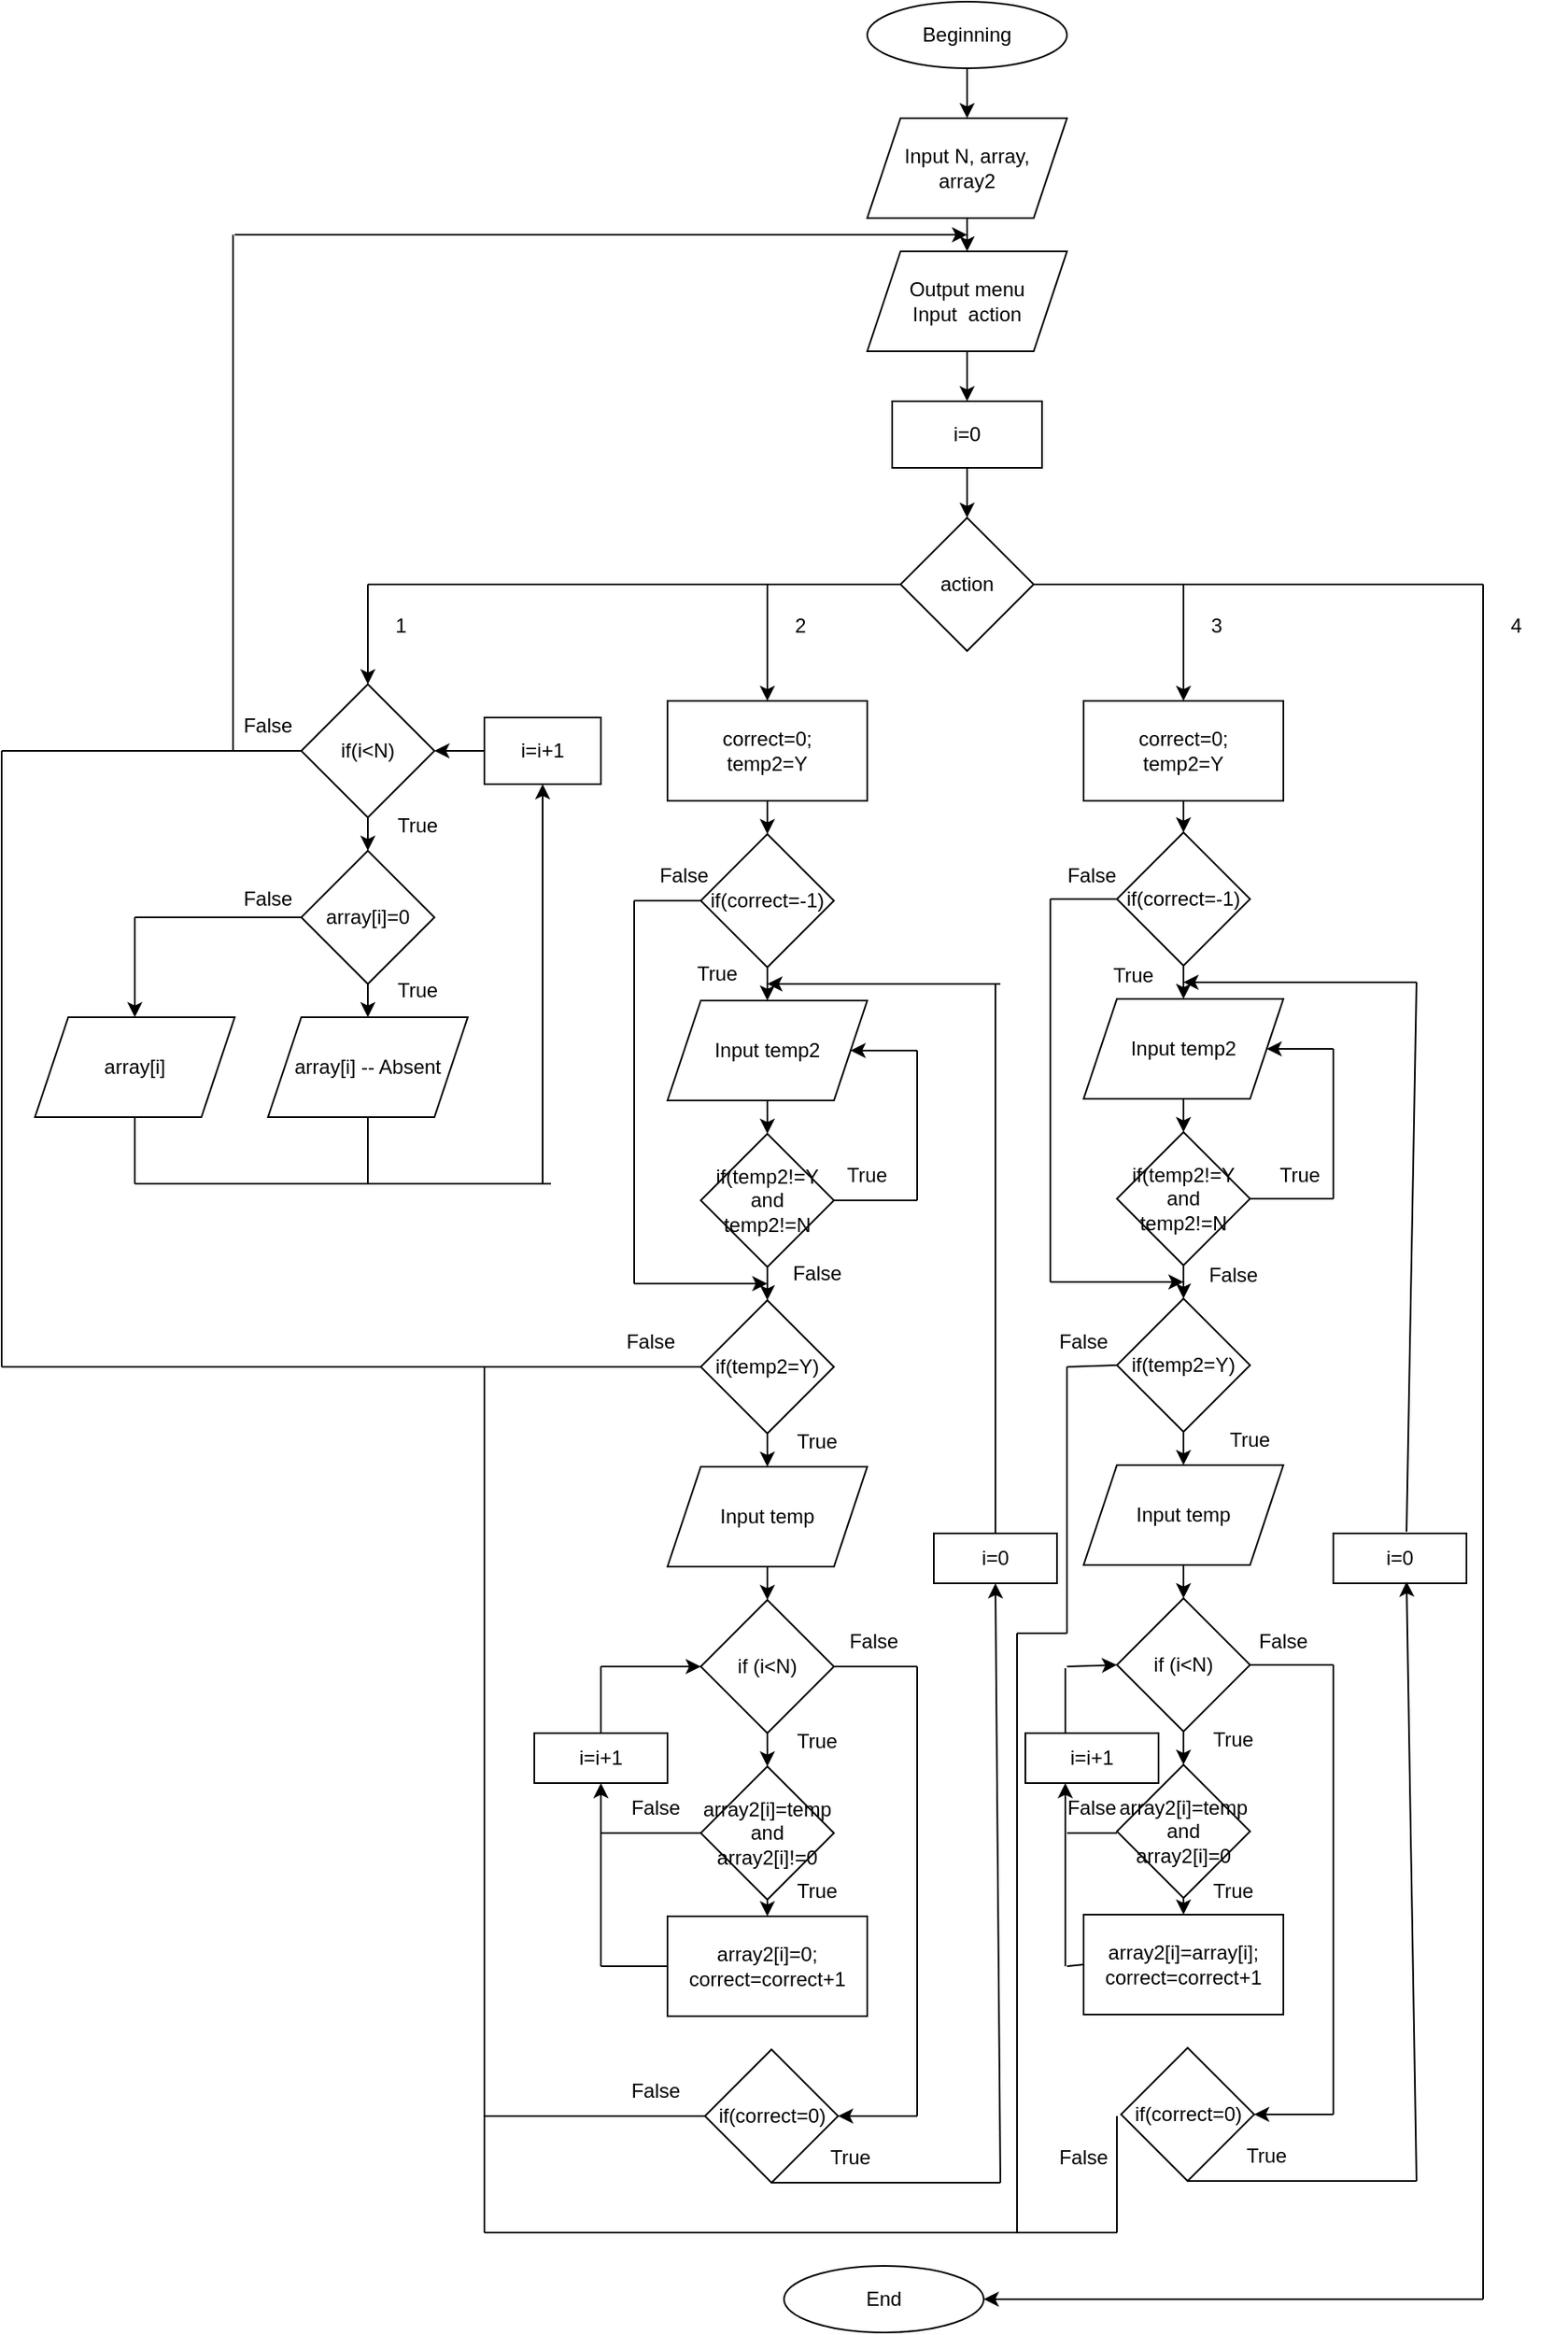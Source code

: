 <mxfile version="22.0.8" type="github">
  <diagram name="Страница — 1" id="kiXj_0kn8AXtnFG-AZik">
    <mxGraphModel dx="2327" dy="820" grid="1" gridSize="10" guides="1" tooltips="1" connect="1" arrows="1" fold="1" page="1" pageScale="1" pageWidth="827" pageHeight="1169" math="0" shadow="0">
      <root>
        <mxCell id="0" />
        <mxCell id="1" parent="0" />
        <mxCell id="k3_MyYJEErI_Utt_14Fe-1" value="Beginning" style="ellipse;whiteSpace=wrap;html=1;" vertex="1" parent="1">
          <mxGeometry x="380" y="40" width="120" height="40" as="geometry" />
        </mxCell>
        <mxCell id="k3_MyYJEErI_Utt_14Fe-2" value="Input N, array, &lt;br&gt;array2" style="shape=parallelogram;perimeter=parallelogramPerimeter;whiteSpace=wrap;html=1;fixedSize=1;" vertex="1" parent="1">
          <mxGeometry x="380" y="110" width="120" height="60" as="geometry" />
        </mxCell>
        <mxCell id="k3_MyYJEErI_Utt_14Fe-3" value="i=0" style="rounded=0;whiteSpace=wrap;html=1;" vertex="1" parent="1">
          <mxGeometry x="395" y="280" width="90" height="40" as="geometry" />
        </mxCell>
        <mxCell id="k3_MyYJEErI_Utt_14Fe-4" value="Output menu&lt;br&gt;Input&amp;nbsp; action" style="shape=parallelogram;perimeter=parallelogramPerimeter;whiteSpace=wrap;html=1;fixedSize=1;" vertex="1" parent="1">
          <mxGeometry x="380" y="190" width="120" height="60" as="geometry" />
        </mxCell>
        <mxCell id="k3_MyYJEErI_Utt_14Fe-5" value="action" style="rhombus;whiteSpace=wrap;html=1;" vertex="1" parent="1">
          <mxGeometry x="400" y="350" width="80" height="80" as="geometry" />
        </mxCell>
        <mxCell id="k3_MyYJEErI_Utt_14Fe-7" value="if(i&amp;lt;N)" style="rhombus;whiteSpace=wrap;html=1;" vertex="1" parent="1">
          <mxGeometry x="40" y="450" width="80" height="80" as="geometry" />
        </mxCell>
        <mxCell id="k3_MyYJEErI_Utt_14Fe-8" value="array[i]=0" style="rhombus;whiteSpace=wrap;html=1;" vertex="1" parent="1">
          <mxGeometry x="40" y="550" width="80" height="80" as="geometry" />
        </mxCell>
        <mxCell id="k3_MyYJEErI_Utt_14Fe-11" value="array[i] -- Absent" style="shape=parallelogram;perimeter=parallelogramPerimeter;whiteSpace=wrap;html=1;fixedSize=1;" vertex="1" parent="1">
          <mxGeometry x="20" y="650" width="120" height="60" as="geometry" />
        </mxCell>
        <mxCell id="k3_MyYJEErI_Utt_14Fe-12" value="array[i]" style="shape=parallelogram;perimeter=parallelogramPerimeter;whiteSpace=wrap;html=1;fixedSize=1;" vertex="1" parent="1">
          <mxGeometry x="-120" y="650" width="120" height="60" as="geometry" />
        </mxCell>
        <mxCell id="k3_MyYJEErI_Utt_14Fe-13" value="" style="endArrow=classic;html=1;rounded=0;exitX=0.5;exitY=1;exitDx=0;exitDy=0;entryX=0.5;entryY=0;entryDx=0;entryDy=0;" edge="1" parent="1" source="k3_MyYJEErI_Utt_14Fe-1" target="k3_MyYJEErI_Utt_14Fe-2">
          <mxGeometry width="50" height="50" relative="1" as="geometry">
            <mxPoint x="250" y="320" as="sourcePoint" />
            <mxPoint x="300" y="270" as="targetPoint" />
          </mxGeometry>
        </mxCell>
        <mxCell id="k3_MyYJEErI_Utt_14Fe-14" value="" style="endArrow=classic;html=1;rounded=0;exitX=0.5;exitY=1;exitDx=0;exitDy=0;entryX=0.5;entryY=0;entryDx=0;entryDy=0;" edge="1" parent="1" source="k3_MyYJEErI_Utt_14Fe-2" target="k3_MyYJEErI_Utt_14Fe-4">
          <mxGeometry width="50" height="50" relative="1" as="geometry">
            <mxPoint x="250" y="320" as="sourcePoint" />
            <mxPoint x="300" y="270" as="targetPoint" />
          </mxGeometry>
        </mxCell>
        <mxCell id="k3_MyYJEErI_Utt_14Fe-15" value="" style="endArrow=classic;html=1;rounded=0;exitX=0.5;exitY=1;exitDx=0;exitDy=0;entryX=0.5;entryY=0;entryDx=0;entryDy=0;" edge="1" parent="1" source="k3_MyYJEErI_Utt_14Fe-4" target="k3_MyYJEErI_Utt_14Fe-3">
          <mxGeometry width="50" height="50" relative="1" as="geometry">
            <mxPoint x="250" y="320" as="sourcePoint" />
            <mxPoint x="300" y="270" as="targetPoint" />
          </mxGeometry>
        </mxCell>
        <mxCell id="k3_MyYJEErI_Utt_14Fe-17" value="" style="endArrow=classic;html=1;rounded=0;entryX=0.5;entryY=0;entryDx=0;entryDy=0;exitX=0.5;exitY=1;exitDx=0;exitDy=0;" edge="1" parent="1" source="k3_MyYJEErI_Utt_14Fe-3" target="k3_MyYJEErI_Utt_14Fe-5">
          <mxGeometry width="50" height="50" relative="1" as="geometry">
            <mxPoint x="250" y="320" as="sourcePoint" />
            <mxPoint x="300" y="270" as="targetPoint" />
          </mxGeometry>
        </mxCell>
        <mxCell id="k3_MyYJEErI_Utt_14Fe-18" value="" style="endArrow=none;html=1;rounded=0;entryX=0;entryY=0.5;entryDx=0;entryDy=0;" edge="1" parent="1" target="k3_MyYJEErI_Utt_14Fe-5">
          <mxGeometry width="50" height="50" relative="1" as="geometry">
            <mxPoint x="80" y="390" as="sourcePoint" />
            <mxPoint x="260" y="370" as="targetPoint" />
          </mxGeometry>
        </mxCell>
        <mxCell id="k3_MyYJEErI_Utt_14Fe-19" value="" style="endArrow=classic;html=1;rounded=0;entryX=0.5;entryY=0;entryDx=0;entryDy=0;" edge="1" parent="1" target="k3_MyYJEErI_Utt_14Fe-7">
          <mxGeometry width="50" height="50" relative="1" as="geometry">
            <mxPoint x="80" y="390" as="sourcePoint" />
            <mxPoint x="260" y="370" as="targetPoint" />
          </mxGeometry>
        </mxCell>
        <mxCell id="k3_MyYJEErI_Utt_14Fe-20" value="" style="endArrow=classic;html=1;rounded=0;exitX=0.5;exitY=1;exitDx=0;exitDy=0;entryX=0.5;entryY=0;entryDx=0;entryDy=0;" edge="1" parent="1" source="k3_MyYJEErI_Utt_14Fe-7" target="k3_MyYJEErI_Utt_14Fe-8">
          <mxGeometry width="50" height="50" relative="1" as="geometry">
            <mxPoint x="90" y="540" as="sourcePoint" />
            <mxPoint x="260" y="570" as="targetPoint" />
          </mxGeometry>
        </mxCell>
        <mxCell id="k3_MyYJEErI_Utt_14Fe-21" value="" style="endArrow=classic;html=1;rounded=0;exitX=0.5;exitY=1;exitDx=0;exitDy=0;entryX=0.5;entryY=0;entryDx=0;entryDy=0;" edge="1" parent="1" source="k3_MyYJEErI_Utt_14Fe-8" target="k3_MyYJEErI_Utt_14Fe-11">
          <mxGeometry width="50" height="50" relative="1" as="geometry">
            <mxPoint x="210" y="620" as="sourcePoint" />
            <mxPoint x="260" y="570" as="targetPoint" />
          </mxGeometry>
        </mxCell>
        <mxCell id="k3_MyYJEErI_Utt_14Fe-22" value="" style="endArrow=none;html=1;rounded=0;entryX=0;entryY=0.5;entryDx=0;entryDy=0;" edge="1" parent="1" target="k3_MyYJEErI_Utt_14Fe-8">
          <mxGeometry width="50" height="50" relative="1" as="geometry">
            <mxPoint x="-60" y="590" as="sourcePoint" />
            <mxPoint x="260" y="570" as="targetPoint" />
          </mxGeometry>
        </mxCell>
        <mxCell id="k3_MyYJEErI_Utt_14Fe-23" value="" style="endArrow=classic;html=1;rounded=0;entryX=0.5;entryY=0;entryDx=0;entryDy=0;" edge="1" parent="1" target="k3_MyYJEErI_Utt_14Fe-12">
          <mxGeometry width="50" height="50" relative="1" as="geometry">
            <mxPoint x="-60" y="590" as="sourcePoint" />
            <mxPoint x="260" y="570" as="targetPoint" />
          </mxGeometry>
        </mxCell>
        <mxCell id="k3_MyYJEErI_Utt_14Fe-24" value="" style="endArrow=none;html=1;rounded=0;entryX=0;entryY=0.5;entryDx=0;entryDy=0;" edge="1" parent="1" target="k3_MyYJEErI_Utt_14Fe-7">
          <mxGeometry width="50" height="50" relative="1" as="geometry">
            <mxPoint y="490" as="sourcePoint" />
            <mxPoint x="260" y="570" as="targetPoint" />
          </mxGeometry>
        </mxCell>
        <mxCell id="k3_MyYJEErI_Utt_14Fe-27" value="" style="endArrow=none;html=1;rounded=0;exitX=0.5;exitY=1;exitDx=0;exitDy=0;" edge="1" parent="1" source="k3_MyYJEErI_Utt_14Fe-12">
          <mxGeometry width="50" height="50" relative="1" as="geometry">
            <mxPoint x="210" y="620" as="sourcePoint" />
            <mxPoint x="-60" y="750" as="targetPoint" />
          </mxGeometry>
        </mxCell>
        <mxCell id="k3_MyYJEErI_Utt_14Fe-28" value="" style="endArrow=none;html=1;rounded=0;exitX=0.5;exitY=1;exitDx=0;exitDy=0;" edge="1" parent="1" source="k3_MyYJEErI_Utt_14Fe-11">
          <mxGeometry width="50" height="50" relative="1" as="geometry">
            <mxPoint x="210" y="620" as="sourcePoint" />
            <mxPoint x="80" y="750" as="targetPoint" />
          </mxGeometry>
        </mxCell>
        <mxCell id="k3_MyYJEErI_Utt_14Fe-29" value="" style="endArrow=none;html=1;rounded=0;" edge="1" parent="1">
          <mxGeometry width="50" height="50" relative="1" as="geometry">
            <mxPoint x="-1" y="490" as="sourcePoint" />
            <mxPoint x="-1" y="180" as="targetPoint" />
          </mxGeometry>
        </mxCell>
        <mxCell id="k3_MyYJEErI_Utt_14Fe-30" value="" style="endArrow=classic;html=1;rounded=0;" edge="1" parent="1">
          <mxGeometry width="50" height="50" relative="1" as="geometry">
            <mxPoint y="180" as="sourcePoint" />
            <mxPoint x="440" y="180" as="targetPoint" />
          </mxGeometry>
        </mxCell>
        <mxCell id="k3_MyYJEErI_Utt_14Fe-31" value="" style="endArrow=none;html=1;rounded=0;" edge="1" parent="1">
          <mxGeometry width="50" height="50" relative="1" as="geometry">
            <mxPoint x="-60" y="750" as="sourcePoint" />
            <mxPoint x="190" y="750" as="targetPoint" />
          </mxGeometry>
        </mxCell>
        <mxCell id="k3_MyYJEErI_Utt_14Fe-32" value="i=i+1" style="rounded=0;whiteSpace=wrap;html=1;" vertex="1" parent="1">
          <mxGeometry x="150" y="470" width="70" height="40" as="geometry" />
        </mxCell>
        <mxCell id="k3_MyYJEErI_Utt_14Fe-33" value="" style="endArrow=classic;html=1;rounded=0;entryX=0.5;entryY=1;entryDx=0;entryDy=0;" edge="1" parent="1" target="k3_MyYJEErI_Utt_14Fe-32">
          <mxGeometry width="50" height="50" relative="1" as="geometry">
            <mxPoint x="185" y="750" as="sourcePoint" />
            <mxPoint x="260" y="570" as="targetPoint" />
          </mxGeometry>
        </mxCell>
        <mxCell id="k3_MyYJEErI_Utt_14Fe-34" value="" style="endArrow=classic;html=1;rounded=0;entryX=1;entryY=0.5;entryDx=0;entryDy=0;exitX=0;exitY=0.5;exitDx=0;exitDy=0;" edge="1" parent="1" source="k3_MyYJEErI_Utt_14Fe-32" target="k3_MyYJEErI_Utt_14Fe-7">
          <mxGeometry width="50" height="50" relative="1" as="geometry">
            <mxPoint x="210" y="620" as="sourcePoint" />
            <mxPoint x="260" y="570" as="targetPoint" />
          </mxGeometry>
        </mxCell>
        <mxCell id="k3_MyYJEErI_Utt_14Fe-35" value="if(correct=-1)" style="rhombus;whiteSpace=wrap;html=1;" vertex="1" parent="1">
          <mxGeometry x="280" y="540" width="80" height="80" as="geometry" />
        </mxCell>
        <mxCell id="k3_MyYJEErI_Utt_14Fe-36" value="correct=0;&lt;br&gt;temp2=Y" style="rounded=0;whiteSpace=wrap;html=1;" vertex="1" parent="1">
          <mxGeometry x="260" y="460" width="120" height="60" as="geometry" />
        </mxCell>
        <mxCell id="k3_MyYJEErI_Utt_14Fe-37" value="Input temp2" style="shape=parallelogram;perimeter=parallelogramPerimeter;whiteSpace=wrap;html=1;fixedSize=1;" vertex="1" parent="1">
          <mxGeometry x="260" y="640" width="120" height="60" as="geometry" />
        </mxCell>
        <mxCell id="k3_MyYJEErI_Utt_14Fe-38" value="if(temp2!=Y&lt;br&gt;and&lt;br&gt;temp2!=N" style="rhombus;whiteSpace=wrap;html=1;" vertex="1" parent="1">
          <mxGeometry x="280" y="720" width="80" height="80" as="geometry" />
        </mxCell>
        <mxCell id="k3_MyYJEErI_Utt_14Fe-39" value="if(temp2=Y)" style="rhombus;whiteSpace=wrap;html=1;" vertex="1" parent="1">
          <mxGeometry x="280" y="820" width="80" height="80" as="geometry" />
        </mxCell>
        <mxCell id="k3_MyYJEErI_Utt_14Fe-40" value="Input temp" style="shape=parallelogram;perimeter=parallelogramPerimeter;whiteSpace=wrap;html=1;fixedSize=1;" vertex="1" parent="1">
          <mxGeometry x="260" y="920" width="120" height="60" as="geometry" />
        </mxCell>
        <mxCell id="k3_MyYJEErI_Utt_14Fe-41" value="if (i&amp;lt;N)" style="rhombus;whiteSpace=wrap;html=1;" vertex="1" parent="1">
          <mxGeometry x="280" y="1000" width="80" height="80" as="geometry" />
        </mxCell>
        <mxCell id="k3_MyYJEErI_Utt_14Fe-43" value="array2[i]=0;&lt;br&gt;correct=correct+1" style="rounded=0;whiteSpace=wrap;html=1;" vertex="1" parent="1">
          <mxGeometry x="260" y="1190" width="120" height="60" as="geometry" />
        </mxCell>
        <mxCell id="k3_MyYJEErI_Utt_14Fe-44" value="if(correct=0)" style="rhombus;whiteSpace=wrap;html=1;" vertex="1" parent="1">
          <mxGeometry x="282.5" y="1270" width="80" height="80" as="geometry" />
        </mxCell>
        <mxCell id="k3_MyYJEErI_Utt_14Fe-45" value="" style="endArrow=classic;html=1;rounded=0;entryX=0.5;entryY=0;entryDx=0;entryDy=0;" edge="1" parent="1" target="k3_MyYJEErI_Utt_14Fe-36">
          <mxGeometry width="50" height="50" relative="1" as="geometry">
            <mxPoint x="320" y="390" as="sourcePoint" />
            <mxPoint x="450" y="570" as="targetPoint" />
          </mxGeometry>
        </mxCell>
        <mxCell id="k3_MyYJEErI_Utt_14Fe-46" value="" style="endArrow=classic;html=1;rounded=0;exitX=0.5;exitY=1;exitDx=0;exitDy=0;entryX=0.5;entryY=0;entryDx=0;entryDy=0;" edge="1" parent="1" source="k3_MyYJEErI_Utt_14Fe-36" target="k3_MyYJEErI_Utt_14Fe-35">
          <mxGeometry width="50" height="50" relative="1" as="geometry">
            <mxPoint x="400" y="620" as="sourcePoint" />
            <mxPoint x="450" y="570" as="targetPoint" />
          </mxGeometry>
        </mxCell>
        <mxCell id="k3_MyYJEErI_Utt_14Fe-47" value="" style="endArrow=none;html=1;rounded=0;exitX=0;exitY=0.5;exitDx=0;exitDy=0;" edge="1" parent="1" source="k3_MyYJEErI_Utt_14Fe-35">
          <mxGeometry width="50" height="50" relative="1" as="geometry">
            <mxPoint x="400" y="620" as="sourcePoint" />
            <mxPoint x="240" y="580" as="targetPoint" />
          </mxGeometry>
        </mxCell>
        <mxCell id="k3_MyYJEErI_Utt_14Fe-48" value="" style="endArrow=none;html=1;rounded=0;" edge="1" parent="1">
          <mxGeometry width="50" height="50" relative="1" as="geometry">
            <mxPoint x="240" y="580" as="sourcePoint" />
            <mxPoint x="240" y="810" as="targetPoint" />
          </mxGeometry>
        </mxCell>
        <mxCell id="k3_MyYJEErI_Utt_14Fe-49" value="" style="endArrow=classic;html=1;rounded=0;" edge="1" parent="1">
          <mxGeometry width="50" height="50" relative="1" as="geometry">
            <mxPoint x="240" y="810" as="sourcePoint" />
            <mxPoint x="320" y="810" as="targetPoint" />
            <Array as="points">
              <mxPoint x="280" y="810" />
            </Array>
          </mxGeometry>
        </mxCell>
        <mxCell id="k3_MyYJEErI_Utt_14Fe-50" value="" style="endArrow=classic;html=1;rounded=0;exitX=0.5;exitY=1;exitDx=0;exitDy=0;entryX=0.5;entryY=0;entryDx=0;entryDy=0;" edge="1" parent="1" source="k3_MyYJEErI_Utt_14Fe-35" target="k3_MyYJEErI_Utt_14Fe-37">
          <mxGeometry width="50" height="50" relative="1" as="geometry">
            <mxPoint x="400" y="720" as="sourcePoint" />
            <mxPoint x="450" y="670" as="targetPoint" />
          </mxGeometry>
        </mxCell>
        <mxCell id="k3_MyYJEErI_Utt_14Fe-51" value="" style="endArrow=classic;html=1;rounded=0;exitX=0.5;exitY=1;exitDx=0;exitDy=0;entryX=0.5;entryY=0;entryDx=0;entryDy=0;" edge="1" parent="1" source="k3_MyYJEErI_Utt_14Fe-37" target="k3_MyYJEErI_Utt_14Fe-38">
          <mxGeometry width="50" height="50" relative="1" as="geometry">
            <mxPoint x="400" y="720" as="sourcePoint" />
            <mxPoint x="450" y="670" as="targetPoint" />
          </mxGeometry>
        </mxCell>
        <mxCell id="k3_MyYJEErI_Utt_14Fe-52" value="" style="endArrow=none;html=1;rounded=0;exitX=1;exitY=0.5;exitDx=0;exitDy=0;" edge="1" parent="1" source="k3_MyYJEErI_Utt_14Fe-38">
          <mxGeometry width="50" height="50" relative="1" as="geometry">
            <mxPoint x="400" y="720" as="sourcePoint" />
            <mxPoint x="410" y="760" as="targetPoint" />
          </mxGeometry>
        </mxCell>
        <mxCell id="k3_MyYJEErI_Utt_14Fe-53" value="" style="endArrow=none;html=1;rounded=0;" edge="1" parent="1">
          <mxGeometry width="50" height="50" relative="1" as="geometry">
            <mxPoint x="410" y="760" as="sourcePoint" />
            <mxPoint x="410" y="670" as="targetPoint" />
          </mxGeometry>
        </mxCell>
        <mxCell id="k3_MyYJEErI_Utt_14Fe-54" value="" style="endArrow=classic;html=1;rounded=0;entryX=1;entryY=0.5;entryDx=0;entryDy=0;" edge="1" parent="1" target="k3_MyYJEErI_Utt_14Fe-37">
          <mxGeometry width="50" height="50" relative="1" as="geometry">
            <mxPoint x="410" y="670" as="sourcePoint" />
            <mxPoint x="450" y="670" as="targetPoint" />
          </mxGeometry>
        </mxCell>
        <mxCell id="k3_MyYJEErI_Utt_14Fe-55" value="" style="endArrow=classic;html=1;rounded=0;exitX=0.5;exitY=1;exitDx=0;exitDy=0;entryX=0.5;entryY=0;entryDx=0;entryDy=0;" edge="1" parent="1" source="k3_MyYJEErI_Utt_14Fe-38" target="k3_MyYJEErI_Utt_14Fe-39">
          <mxGeometry width="50" height="50" relative="1" as="geometry">
            <mxPoint x="400" y="720" as="sourcePoint" />
            <mxPoint x="450" y="670" as="targetPoint" />
          </mxGeometry>
        </mxCell>
        <mxCell id="k3_MyYJEErI_Utt_14Fe-56" value="" style="endArrow=classic;html=1;rounded=0;exitX=0.5;exitY=1;exitDx=0;exitDy=0;entryX=0.5;entryY=0;entryDx=0;entryDy=0;" edge="1" parent="1" source="k3_MyYJEErI_Utt_14Fe-39" target="k3_MyYJEErI_Utt_14Fe-40">
          <mxGeometry width="50" height="50" relative="1" as="geometry">
            <mxPoint x="400" y="920" as="sourcePoint" />
            <mxPoint x="450" y="870" as="targetPoint" />
          </mxGeometry>
        </mxCell>
        <mxCell id="k3_MyYJEErI_Utt_14Fe-57" value="" style="endArrow=none;html=1;rounded=0;exitX=0;exitY=0.5;exitDx=0;exitDy=0;" edge="1" parent="1" source="k3_MyYJEErI_Utt_14Fe-39">
          <mxGeometry width="50" height="50" relative="1" as="geometry">
            <mxPoint x="270" y="820" as="sourcePoint" />
            <mxPoint x="-140" y="860" as="targetPoint" />
          </mxGeometry>
        </mxCell>
        <mxCell id="k3_MyYJEErI_Utt_14Fe-58" value="" style="endArrow=none;html=1;rounded=0;" edge="1" parent="1">
          <mxGeometry width="50" height="50" relative="1" as="geometry">
            <mxPoint x="-140" y="860" as="sourcePoint" />
            <mxPoint x="-140" y="490" as="targetPoint" />
          </mxGeometry>
        </mxCell>
        <mxCell id="k3_MyYJEErI_Utt_14Fe-59" value="" style="endArrow=none;html=1;rounded=0;" edge="1" parent="1">
          <mxGeometry width="50" height="50" relative="1" as="geometry">
            <mxPoint x="-140" y="490" as="sourcePoint" />
            <mxPoint y="490" as="targetPoint" />
          </mxGeometry>
        </mxCell>
        <mxCell id="k3_MyYJEErI_Utt_14Fe-60" value="" style="endArrow=classic;html=1;rounded=0;exitX=0.5;exitY=1;exitDx=0;exitDy=0;entryX=0.5;entryY=0;entryDx=0;entryDy=0;" edge="1" parent="1" source="k3_MyYJEErI_Utt_14Fe-40" target="k3_MyYJEErI_Utt_14Fe-41">
          <mxGeometry width="50" height="50" relative="1" as="geometry">
            <mxPoint x="270" y="1020" as="sourcePoint" />
            <mxPoint x="320" y="970" as="targetPoint" />
          </mxGeometry>
        </mxCell>
        <mxCell id="k3_MyYJEErI_Utt_14Fe-62" value="array2[i]=temp&lt;br style=&quot;border-color: var(--border-color);&quot;&gt;and&lt;br style=&quot;border-color: var(--border-color);&quot;&gt;array2[i]!=0" style="rhombus;whiteSpace=wrap;html=1;" vertex="1" parent="1">
          <mxGeometry x="280" y="1100" width="80" height="80" as="geometry" />
        </mxCell>
        <mxCell id="k3_MyYJEErI_Utt_14Fe-63" value="" style="endArrow=classic;html=1;rounded=0;exitX=0.5;exitY=1;exitDx=0;exitDy=0;entryX=0.5;entryY=0;entryDx=0;entryDy=0;" edge="1" parent="1" source="k3_MyYJEErI_Utt_14Fe-41" target="k3_MyYJEErI_Utt_14Fe-62">
          <mxGeometry width="50" height="50" relative="1" as="geometry">
            <mxPoint x="270" y="1120" as="sourcePoint" />
            <mxPoint x="320" y="1070" as="targetPoint" />
          </mxGeometry>
        </mxCell>
        <mxCell id="k3_MyYJEErI_Utt_14Fe-64" value="" style="endArrow=classic;html=1;rounded=0;exitX=0.5;exitY=1;exitDx=0;exitDy=0;entryX=0.5;entryY=0;entryDx=0;entryDy=0;" edge="1" parent="1" source="k3_MyYJEErI_Utt_14Fe-62" target="k3_MyYJEErI_Utt_14Fe-43">
          <mxGeometry width="50" height="50" relative="1" as="geometry">
            <mxPoint x="270" y="1220" as="sourcePoint" />
            <mxPoint x="320" y="1170" as="targetPoint" />
          </mxGeometry>
        </mxCell>
        <mxCell id="k3_MyYJEErI_Utt_14Fe-66" value="" style="endArrow=none;html=1;rounded=0;exitX=0;exitY=0.5;exitDx=0;exitDy=0;" edge="1" parent="1" source="k3_MyYJEErI_Utt_14Fe-43">
          <mxGeometry width="50" height="50" relative="1" as="geometry">
            <mxPoint x="270" y="1120" as="sourcePoint" />
            <mxPoint x="220" y="1220" as="targetPoint" />
          </mxGeometry>
        </mxCell>
        <mxCell id="k3_MyYJEErI_Utt_14Fe-68" value="i=i+1" style="rounded=0;whiteSpace=wrap;html=1;" vertex="1" parent="1">
          <mxGeometry x="180" y="1080" width="80" height="30" as="geometry" />
        </mxCell>
        <mxCell id="k3_MyYJEErI_Utt_14Fe-70" value="" style="endArrow=classic;html=1;rounded=0;entryX=0.5;entryY=1;entryDx=0;entryDy=0;" edge="1" parent="1" target="k3_MyYJEErI_Utt_14Fe-68">
          <mxGeometry width="50" height="50" relative="1" as="geometry">
            <mxPoint x="220" y="1220" as="sourcePoint" />
            <mxPoint x="320" y="1070" as="targetPoint" />
          </mxGeometry>
        </mxCell>
        <mxCell id="k3_MyYJEErI_Utt_14Fe-71" value="" style="endArrow=classic;html=1;rounded=0;entryX=0;entryY=0.5;entryDx=0;entryDy=0;" edge="1" parent="1" target="k3_MyYJEErI_Utt_14Fe-41">
          <mxGeometry width="50" height="50" relative="1" as="geometry">
            <mxPoint x="220" y="1040" as="sourcePoint" />
            <mxPoint x="320" y="1070" as="targetPoint" />
          </mxGeometry>
        </mxCell>
        <mxCell id="k3_MyYJEErI_Utt_14Fe-73" value="" style="endArrow=none;html=1;rounded=0;exitX=0.5;exitY=0;exitDx=0;exitDy=0;" edge="1" parent="1" source="k3_MyYJEErI_Utt_14Fe-68">
          <mxGeometry width="50" height="50" relative="1" as="geometry">
            <mxPoint x="270" y="1120" as="sourcePoint" />
            <mxPoint x="220" y="1040" as="targetPoint" />
          </mxGeometry>
        </mxCell>
        <mxCell id="k3_MyYJEErI_Utt_14Fe-74" value="" style="endArrow=classic;html=1;rounded=0;entryX=1;entryY=0.5;entryDx=0;entryDy=0;" edge="1" parent="1" target="k3_MyYJEErI_Utt_14Fe-44">
          <mxGeometry width="50" height="50" relative="1" as="geometry">
            <mxPoint x="410" y="1310" as="sourcePoint" />
            <mxPoint x="320" y="1170" as="targetPoint" />
          </mxGeometry>
        </mxCell>
        <mxCell id="k3_MyYJEErI_Utt_14Fe-75" value="" style="endArrow=none;html=1;rounded=0;exitX=1;exitY=0.5;exitDx=0;exitDy=0;" edge="1" parent="1" source="k3_MyYJEErI_Utt_14Fe-41">
          <mxGeometry width="50" height="50" relative="1" as="geometry">
            <mxPoint x="270" y="1220" as="sourcePoint" />
            <mxPoint x="410" y="1040" as="targetPoint" />
          </mxGeometry>
        </mxCell>
        <mxCell id="k3_MyYJEErI_Utt_14Fe-76" value="" style="endArrow=none;html=1;rounded=0;" edge="1" parent="1">
          <mxGeometry width="50" height="50" relative="1" as="geometry">
            <mxPoint x="410" y="1310" as="sourcePoint" />
            <mxPoint x="410" y="1040" as="targetPoint" />
          </mxGeometry>
        </mxCell>
        <mxCell id="k3_MyYJEErI_Utt_14Fe-77" value="" style="endArrow=none;html=1;rounded=0;entryX=0.5;entryY=1;entryDx=0;entryDy=0;" edge="1" parent="1" target="k3_MyYJEErI_Utt_14Fe-44">
          <mxGeometry width="50" height="50" relative="1" as="geometry">
            <mxPoint x="460" y="1350" as="sourcePoint" />
            <mxPoint x="320" y="1170" as="targetPoint" />
          </mxGeometry>
        </mxCell>
        <mxCell id="k3_MyYJEErI_Utt_14Fe-79" value="" style="endArrow=classic;html=1;rounded=0;" edge="1" parent="1">
          <mxGeometry width="50" height="50" relative="1" as="geometry">
            <mxPoint x="460" y="630" as="sourcePoint" />
            <mxPoint x="320" y="630" as="targetPoint" />
          </mxGeometry>
        </mxCell>
        <mxCell id="k3_MyYJEErI_Utt_14Fe-80" value="i=0" style="rounded=0;whiteSpace=wrap;html=1;" vertex="1" parent="1">
          <mxGeometry x="420" y="960" width="74" height="30" as="geometry" />
        </mxCell>
        <mxCell id="k3_MyYJEErI_Utt_14Fe-82" value="" style="endArrow=classic;html=1;rounded=0;entryX=0.5;entryY=1;entryDx=0;entryDy=0;" edge="1" parent="1" target="k3_MyYJEErI_Utt_14Fe-80">
          <mxGeometry width="50" height="50" relative="1" as="geometry">
            <mxPoint x="460" y="1350" as="sourcePoint" />
            <mxPoint x="320" y="1070" as="targetPoint" />
          </mxGeometry>
        </mxCell>
        <mxCell id="k3_MyYJEErI_Utt_14Fe-83" value="" style="endArrow=none;html=1;rounded=0;exitX=0.5;exitY=0;exitDx=0;exitDy=0;" edge="1" parent="1" source="k3_MyYJEErI_Utt_14Fe-80">
          <mxGeometry width="50" height="50" relative="1" as="geometry">
            <mxPoint x="270" y="920" as="sourcePoint" />
            <mxPoint x="457" y="630" as="targetPoint" />
          </mxGeometry>
        </mxCell>
        <mxCell id="k3_MyYJEErI_Utt_14Fe-84" value="" style="endArrow=none;html=1;rounded=0;entryX=0;entryY=0.5;entryDx=0;entryDy=0;" edge="1" parent="1" target="k3_MyYJEErI_Utt_14Fe-44">
          <mxGeometry width="50" height="50" relative="1" as="geometry">
            <mxPoint x="150" y="1310" as="sourcePoint" />
            <mxPoint x="320" y="1070" as="targetPoint" />
          </mxGeometry>
        </mxCell>
        <mxCell id="k3_MyYJEErI_Utt_14Fe-85" value="" style="endArrow=none;html=1;rounded=0;" edge="1" parent="1">
          <mxGeometry width="50" height="50" relative="1" as="geometry">
            <mxPoint x="150" y="1310" as="sourcePoint" />
            <mxPoint x="150" y="860" as="targetPoint" />
          </mxGeometry>
        </mxCell>
        <mxCell id="k3_MyYJEErI_Utt_14Fe-86" value="" style="endArrow=none;html=1;rounded=0;entryX=1;entryY=0.5;entryDx=0;entryDy=0;" edge="1" parent="1" target="k3_MyYJEErI_Utt_14Fe-5">
          <mxGeometry width="50" height="50" relative="1" as="geometry">
            <mxPoint x="750" y="390" as="sourcePoint" />
            <mxPoint x="320" y="470" as="targetPoint" />
          </mxGeometry>
        </mxCell>
        <mxCell id="k3_MyYJEErI_Utt_14Fe-87" value="" style="endArrow=classic;html=1;rounded=0;" edge="1" parent="1">
          <mxGeometry width="50" height="50" relative="1" as="geometry">
            <mxPoint x="570" y="390" as="sourcePoint" />
            <mxPoint x="570" y="460" as="targetPoint" />
            <Array as="points" />
          </mxGeometry>
        </mxCell>
        <mxCell id="k3_MyYJEErI_Utt_14Fe-88" value="correct=0;&lt;br&gt;temp2=Y" style="rounded=0;whiteSpace=wrap;html=1;" vertex="1" parent="1">
          <mxGeometry x="510" y="460" width="120" height="60" as="geometry" />
        </mxCell>
        <mxCell id="k3_MyYJEErI_Utt_14Fe-89" value="if(correct=-1)" style="rhombus;whiteSpace=wrap;html=1;" vertex="1" parent="1">
          <mxGeometry x="530" y="539" width="80" height="80" as="geometry" />
        </mxCell>
        <mxCell id="k3_MyYJEErI_Utt_14Fe-90" value="Input temp2" style="shape=parallelogram;perimeter=parallelogramPerimeter;whiteSpace=wrap;html=1;fixedSize=1;" vertex="1" parent="1">
          <mxGeometry x="510" y="639" width="120" height="60" as="geometry" />
        </mxCell>
        <mxCell id="k3_MyYJEErI_Utt_14Fe-91" value="if(temp2!=Y&lt;br&gt;and&lt;br&gt;temp2!=N" style="rhombus;whiteSpace=wrap;html=1;" vertex="1" parent="1">
          <mxGeometry x="530" y="719" width="80" height="80" as="geometry" />
        </mxCell>
        <mxCell id="k3_MyYJEErI_Utt_14Fe-92" value="if(temp2=Y)" style="rhombus;whiteSpace=wrap;html=1;" vertex="1" parent="1">
          <mxGeometry x="530" y="819" width="80" height="80" as="geometry" />
        </mxCell>
        <mxCell id="k3_MyYJEErI_Utt_14Fe-93" value="Input temp" style="shape=parallelogram;perimeter=parallelogramPerimeter;whiteSpace=wrap;html=1;fixedSize=1;" vertex="1" parent="1">
          <mxGeometry x="510" y="919" width="120" height="60" as="geometry" />
        </mxCell>
        <mxCell id="k3_MyYJEErI_Utt_14Fe-94" value="if (i&amp;lt;N)" style="rhombus;whiteSpace=wrap;html=1;" vertex="1" parent="1">
          <mxGeometry x="530" y="999" width="80" height="80" as="geometry" />
        </mxCell>
        <mxCell id="k3_MyYJEErI_Utt_14Fe-95" value="array2[i]=array[i];&lt;br&gt;correct=correct+1" style="rounded=0;whiteSpace=wrap;html=1;" vertex="1" parent="1">
          <mxGeometry x="510" y="1189" width="120" height="60" as="geometry" />
        </mxCell>
        <mxCell id="k3_MyYJEErI_Utt_14Fe-96" value="if(correct=0)" style="rhombus;whiteSpace=wrap;html=1;" vertex="1" parent="1">
          <mxGeometry x="532.5" y="1269" width="80" height="80" as="geometry" />
        </mxCell>
        <mxCell id="k3_MyYJEErI_Utt_14Fe-97" value="" style="endArrow=classic;html=1;rounded=0;exitX=0.5;exitY=1;exitDx=0;exitDy=0;entryX=0.5;entryY=0;entryDx=0;entryDy=0;" edge="1" parent="1" target="k3_MyYJEErI_Utt_14Fe-89" source="k3_MyYJEErI_Utt_14Fe-88">
          <mxGeometry width="50" height="50" relative="1" as="geometry">
            <mxPoint x="570" y="540" as="sourcePoint" />
            <mxPoint x="700" y="590" as="targetPoint" />
          </mxGeometry>
        </mxCell>
        <mxCell id="k3_MyYJEErI_Utt_14Fe-98" value="" style="endArrow=none;html=1;rounded=0;exitX=0;exitY=0.5;exitDx=0;exitDy=0;" edge="1" parent="1" source="k3_MyYJEErI_Utt_14Fe-89">
          <mxGeometry width="50" height="50" relative="1" as="geometry">
            <mxPoint x="650" y="619" as="sourcePoint" />
            <mxPoint x="490" y="579" as="targetPoint" />
          </mxGeometry>
        </mxCell>
        <mxCell id="k3_MyYJEErI_Utt_14Fe-99" value="" style="endArrow=none;html=1;rounded=0;" edge="1" parent="1">
          <mxGeometry width="50" height="50" relative="1" as="geometry">
            <mxPoint x="490" y="579" as="sourcePoint" />
            <mxPoint x="490" y="809" as="targetPoint" />
          </mxGeometry>
        </mxCell>
        <mxCell id="k3_MyYJEErI_Utt_14Fe-100" value="" style="endArrow=classic;html=1;rounded=0;" edge="1" parent="1">
          <mxGeometry width="50" height="50" relative="1" as="geometry">
            <mxPoint x="490" y="809" as="sourcePoint" />
            <mxPoint x="570" y="809" as="targetPoint" />
            <Array as="points">
              <mxPoint x="530" y="809" />
            </Array>
          </mxGeometry>
        </mxCell>
        <mxCell id="k3_MyYJEErI_Utt_14Fe-101" value="" style="endArrow=classic;html=1;rounded=0;exitX=0.5;exitY=1;exitDx=0;exitDy=0;entryX=0.5;entryY=0;entryDx=0;entryDy=0;" edge="1" parent="1" source="k3_MyYJEErI_Utt_14Fe-89" target="k3_MyYJEErI_Utt_14Fe-90">
          <mxGeometry width="50" height="50" relative="1" as="geometry">
            <mxPoint x="650" y="719" as="sourcePoint" />
            <mxPoint x="700" y="669" as="targetPoint" />
          </mxGeometry>
        </mxCell>
        <mxCell id="k3_MyYJEErI_Utt_14Fe-102" value="" style="endArrow=classic;html=1;rounded=0;exitX=0.5;exitY=1;exitDx=0;exitDy=0;entryX=0.5;entryY=0;entryDx=0;entryDy=0;" edge="1" parent="1" source="k3_MyYJEErI_Utt_14Fe-90" target="k3_MyYJEErI_Utt_14Fe-91">
          <mxGeometry width="50" height="50" relative="1" as="geometry">
            <mxPoint x="650" y="719" as="sourcePoint" />
            <mxPoint x="700" y="669" as="targetPoint" />
          </mxGeometry>
        </mxCell>
        <mxCell id="k3_MyYJEErI_Utt_14Fe-103" value="" style="endArrow=none;html=1;rounded=0;exitX=1;exitY=0.5;exitDx=0;exitDy=0;" edge="1" parent="1" source="k3_MyYJEErI_Utt_14Fe-91">
          <mxGeometry width="50" height="50" relative="1" as="geometry">
            <mxPoint x="650" y="719" as="sourcePoint" />
            <mxPoint x="660" y="759" as="targetPoint" />
          </mxGeometry>
        </mxCell>
        <mxCell id="k3_MyYJEErI_Utt_14Fe-104" value="" style="endArrow=none;html=1;rounded=0;" edge="1" parent="1">
          <mxGeometry width="50" height="50" relative="1" as="geometry">
            <mxPoint x="660" y="759" as="sourcePoint" />
            <mxPoint x="660" y="669" as="targetPoint" />
          </mxGeometry>
        </mxCell>
        <mxCell id="k3_MyYJEErI_Utt_14Fe-105" value="" style="endArrow=classic;html=1;rounded=0;entryX=1;entryY=0.5;entryDx=0;entryDy=0;" edge="1" parent="1" target="k3_MyYJEErI_Utt_14Fe-90">
          <mxGeometry width="50" height="50" relative="1" as="geometry">
            <mxPoint x="660" y="669" as="sourcePoint" />
            <mxPoint x="700" y="669" as="targetPoint" />
          </mxGeometry>
        </mxCell>
        <mxCell id="k3_MyYJEErI_Utt_14Fe-106" value="" style="endArrow=classic;html=1;rounded=0;exitX=0.5;exitY=1;exitDx=0;exitDy=0;entryX=0.5;entryY=0;entryDx=0;entryDy=0;" edge="1" parent="1" source="k3_MyYJEErI_Utt_14Fe-91" target="k3_MyYJEErI_Utt_14Fe-92">
          <mxGeometry width="50" height="50" relative="1" as="geometry">
            <mxPoint x="650" y="719" as="sourcePoint" />
            <mxPoint x="700" y="669" as="targetPoint" />
          </mxGeometry>
        </mxCell>
        <mxCell id="k3_MyYJEErI_Utt_14Fe-107" value="" style="endArrow=classic;html=1;rounded=0;exitX=0.5;exitY=1;exitDx=0;exitDy=0;entryX=0.5;entryY=0;entryDx=0;entryDy=0;" edge="1" parent="1" source="k3_MyYJEErI_Utt_14Fe-92" target="k3_MyYJEErI_Utt_14Fe-93">
          <mxGeometry width="50" height="50" relative="1" as="geometry">
            <mxPoint x="650" y="919" as="sourcePoint" />
            <mxPoint x="700" y="869" as="targetPoint" />
          </mxGeometry>
        </mxCell>
        <mxCell id="k3_MyYJEErI_Utt_14Fe-108" value="" style="endArrow=classic;html=1;rounded=0;exitX=0.5;exitY=1;exitDx=0;exitDy=0;entryX=0.5;entryY=0;entryDx=0;entryDy=0;" edge="1" parent="1" source="k3_MyYJEErI_Utt_14Fe-93" target="k3_MyYJEErI_Utt_14Fe-94">
          <mxGeometry width="50" height="50" relative="1" as="geometry">
            <mxPoint x="520" y="1019" as="sourcePoint" />
            <mxPoint x="570" y="969" as="targetPoint" />
          </mxGeometry>
        </mxCell>
        <mxCell id="k3_MyYJEErI_Utt_14Fe-109" value="array2[i]=temp&lt;br style=&quot;border-color: var(--border-color);&quot;&gt;and&lt;br style=&quot;border-color: var(--border-color);&quot;&gt;array2[i]=0" style="rhombus;whiteSpace=wrap;html=1;" vertex="1" parent="1">
          <mxGeometry x="530" y="1099" width="80" height="80" as="geometry" />
        </mxCell>
        <mxCell id="k3_MyYJEErI_Utt_14Fe-110" value="" style="endArrow=classic;html=1;rounded=0;exitX=0.5;exitY=1;exitDx=0;exitDy=0;entryX=0.5;entryY=0;entryDx=0;entryDy=0;" edge="1" parent="1" source="k3_MyYJEErI_Utt_14Fe-94" target="k3_MyYJEErI_Utt_14Fe-109">
          <mxGeometry width="50" height="50" relative="1" as="geometry">
            <mxPoint x="520" y="1119" as="sourcePoint" />
            <mxPoint x="570" y="1069" as="targetPoint" />
          </mxGeometry>
        </mxCell>
        <mxCell id="k3_MyYJEErI_Utt_14Fe-111" value="" style="endArrow=classic;html=1;rounded=0;exitX=0.5;exitY=1;exitDx=0;exitDy=0;entryX=0.5;entryY=0;entryDx=0;entryDy=0;" edge="1" parent="1" source="k3_MyYJEErI_Utt_14Fe-109" target="k3_MyYJEErI_Utt_14Fe-95">
          <mxGeometry width="50" height="50" relative="1" as="geometry">
            <mxPoint x="520" y="1219" as="sourcePoint" />
            <mxPoint x="570" y="1169" as="targetPoint" />
          </mxGeometry>
        </mxCell>
        <mxCell id="k3_MyYJEErI_Utt_14Fe-112" value="" style="endArrow=none;html=1;rounded=0;exitX=0;exitY=0.5;exitDx=0;exitDy=0;" edge="1" parent="1" source="k3_MyYJEErI_Utt_14Fe-95">
          <mxGeometry width="50" height="50" relative="1" as="geometry">
            <mxPoint x="520" y="1119" as="sourcePoint" />
            <mxPoint x="500" y="1220" as="targetPoint" />
          </mxGeometry>
        </mxCell>
        <mxCell id="k3_MyYJEErI_Utt_14Fe-113" value="" style="endArrow=classic;html=1;rounded=0;entryX=0.5;entryY=1;entryDx=0;entryDy=0;" edge="1" parent="1">
          <mxGeometry width="50" height="50" relative="1" as="geometry">
            <mxPoint x="499" y="1220" as="sourcePoint" />
            <mxPoint x="499" y="1110" as="targetPoint" />
          </mxGeometry>
        </mxCell>
        <mxCell id="k3_MyYJEErI_Utt_14Fe-114" value="" style="endArrow=classic;html=1;rounded=0;entryX=0;entryY=0.5;entryDx=0;entryDy=0;" edge="1" parent="1" target="k3_MyYJEErI_Utt_14Fe-94">
          <mxGeometry width="50" height="50" relative="1" as="geometry">
            <mxPoint x="500" y="1040" as="sourcePoint" />
            <mxPoint x="570" y="1069" as="targetPoint" />
          </mxGeometry>
        </mxCell>
        <mxCell id="k3_MyYJEErI_Utt_14Fe-115" value="" style="endArrow=none;html=1;rounded=0;exitX=0.5;exitY=0;exitDx=0;exitDy=0;" edge="1" parent="1">
          <mxGeometry width="50" height="50" relative="1" as="geometry">
            <mxPoint x="499" y="1080" as="sourcePoint" />
            <mxPoint x="499" y="1041" as="targetPoint" />
          </mxGeometry>
        </mxCell>
        <mxCell id="k3_MyYJEErI_Utt_14Fe-116" value="" style="endArrow=classic;html=1;rounded=0;entryX=1;entryY=0.5;entryDx=0;entryDy=0;" edge="1" parent="1" target="k3_MyYJEErI_Utt_14Fe-96">
          <mxGeometry width="50" height="50" relative="1" as="geometry">
            <mxPoint x="660" y="1309" as="sourcePoint" />
            <mxPoint x="570" y="1169" as="targetPoint" />
          </mxGeometry>
        </mxCell>
        <mxCell id="k3_MyYJEErI_Utt_14Fe-117" value="" style="endArrow=none;html=1;rounded=0;exitX=1;exitY=0.5;exitDx=0;exitDy=0;" edge="1" parent="1" source="k3_MyYJEErI_Utt_14Fe-94">
          <mxGeometry width="50" height="50" relative="1" as="geometry">
            <mxPoint x="520" y="1219" as="sourcePoint" />
            <mxPoint x="660" y="1039" as="targetPoint" />
          </mxGeometry>
        </mxCell>
        <mxCell id="k3_MyYJEErI_Utt_14Fe-118" value="" style="endArrow=none;html=1;rounded=0;" edge="1" parent="1">
          <mxGeometry width="50" height="50" relative="1" as="geometry">
            <mxPoint x="660" y="1309" as="sourcePoint" />
            <mxPoint x="660" y="1039" as="targetPoint" />
          </mxGeometry>
        </mxCell>
        <mxCell id="k3_MyYJEErI_Utt_14Fe-119" value="" style="endArrow=none;html=1;rounded=0;entryX=0.5;entryY=1;entryDx=0;entryDy=0;" edge="1" parent="1" target="k3_MyYJEErI_Utt_14Fe-96">
          <mxGeometry width="50" height="50" relative="1" as="geometry">
            <mxPoint x="710" y="1349" as="sourcePoint" />
            <mxPoint x="570" y="1169" as="targetPoint" />
          </mxGeometry>
        </mxCell>
        <mxCell id="k3_MyYJEErI_Utt_14Fe-120" value="" style="endArrow=classic;html=1;rounded=0;" edge="1" parent="1">
          <mxGeometry width="50" height="50" relative="1" as="geometry">
            <mxPoint x="710" y="629" as="sourcePoint" />
            <mxPoint x="570" y="629" as="targetPoint" />
          </mxGeometry>
        </mxCell>
        <mxCell id="k3_MyYJEErI_Utt_14Fe-121" value="i=0" style="rounded=0;whiteSpace=wrap;html=1;" vertex="1" parent="1">
          <mxGeometry x="660" y="960" width="80" height="30" as="geometry" />
        </mxCell>
        <mxCell id="k3_MyYJEErI_Utt_14Fe-122" value="" style="endArrow=classic;html=1;rounded=0;entryX=0.5;entryY=1;entryDx=0;entryDy=0;" edge="1" parent="1">
          <mxGeometry width="50" height="50" relative="1" as="geometry">
            <mxPoint x="710" y="1349" as="sourcePoint" />
            <mxPoint x="704" y="989" as="targetPoint" />
          </mxGeometry>
        </mxCell>
        <mxCell id="k3_MyYJEErI_Utt_14Fe-123" value="" style="endArrow=none;html=1;rounded=0;exitX=0.5;exitY=0;exitDx=0;exitDy=0;" edge="1" parent="1">
          <mxGeometry width="50" height="50" relative="1" as="geometry">
            <mxPoint x="704" y="959" as="sourcePoint" />
            <mxPoint x="710" y="629" as="targetPoint" />
          </mxGeometry>
        </mxCell>
        <mxCell id="k3_MyYJEErI_Utt_14Fe-125" value="" style="endArrow=none;html=1;rounded=0;" edge="1" parent="1">
          <mxGeometry width="50" height="50" relative="1" as="geometry">
            <mxPoint x="530" y="1380" as="sourcePoint" />
            <mxPoint x="530" y="1310" as="targetPoint" />
          </mxGeometry>
        </mxCell>
        <mxCell id="k3_MyYJEErI_Utt_14Fe-126" value="" style="endArrow=none;html=1;rounded=0;" edge="1" parent="1">
          <mxGeometry width="50" height="50" relative="1" as="geometry">
            <mxPoint x="150" y="1380" as="sourcePoint" />
            <mxPoint x="530" y="1380" as="targetPoint" />
          </mxGeometry>
        </mxCell>
        <mxCell id="k3_MyYJEErI_Utt_14Fe-127" value="" style="endArrow=none;html=1;rounded=0;" edge="1" parent="1">
          <mxGeometry width="50" height="50" relative="1" as="geometry">
            <mxPoint x="150" y="1380" as="sourcePoint" />
            <mxPoint x="150" y="1310" as="targetPoint" />
          </mxGeometry>
        </mxCell>
        <mxCell id="k3_MyYJEErI_Utt_14Fe-129" value="" style="endArrow=none;html=1;rounded=0;" edge="1" parent="1">
          <mxGeometry width="50" height="50" relative="1" as="geometry">
            <mxPoint x="750" y="1420" as="sourcePoint" />
            <mxPoint x="750" y="390" as="targetPoint" />
          </mxGeometry>
        </mxCell>
        <mxCell id="k3_MyYJEErI_Utt_14Fe-131" value="End" style="ellipse;whiteSpace=wrap;html=1;" vertex="1" parent="1">
          <mxGeometry x="330" y="1400" width="120" height="40" as="geometry" />
        </mxCell>
        <mxCell id="k3_MyYJEErI_Utt_14Fe-132" value="" style="endArrow=classic;html=1;rounded=0;entryX=1;entryY=0.5;entryDx=0;entryDy=0;" edge="1" parent="1" target="k3_MyYJEErI_Utt_14Fe-131">
          <mxGeometry width="50" height="50" relative="1" as="geometry">
            <mxPoint x="750" y="1420" as="sourcePoint" />
            <mxPoint x="320" y="1320" as="targetPoint" />
          </mxGeometry>
        </mxCell>
        <mxCell id="k3_MyYJEErI_Utt_14Fe-133" value="1" style="text;html=1;strokeColor=none;fillColor=none;align=center;verticalAlign=middle;whiteSpace=wrap;rounded=0;" vertex="1" parent="1">
          <mxGeometry x="70" y="400" width="60" height="30" as="geometry" />
        </mxCell>
        <mxCell id="k3_MyYJEErI_Utt_14Fe-134" value="2" style="text;html=1;strokeColor=none;fillColor=none;align=center;verticalAlign=middle;whiteSpace=wrap;rounded=0;" vertex="1" parent="1">
          <mxGeometry x="310" y="400" width="60" height="30" as="geometry" />
        </mxCell>
        <mxCell id="k3_MyYJEErI_Utt_14Fe-135" value="3" style="text;html=1;strokeColor=none;fillColor=none;align=center;verticalAlign=middle;whiteSpace=wrap;rounded=0;" vertex="1" parent="1">
          <mxGeometry x="560" y="400" width="60" height="30" as="geometry" />
        </mxCell>
        <mxCell id="k3_MyYJEErI_Utt_14Fe-136" value="4" style="text;html=1;strokeColor=none;fillColor=none;align=center;verticalAlign=middle;whiteSpace=wrap;rounded=0;" vertex="1" parent="1">
          <mxGeometry x="740" y="400" width="60" height="30" as="geometry" />
        </mxCell>
        <mxCell id="k3_MyYJEErI_Utt_14Fe-137" value="False" style="text;html=1;strokeColor=none;fillColor=none;align=center;verticalAlign=middle;whiteSpace=wrap;rounded=0;" vertex="1" parent="1">
          <mxGeometry x="-10" y="460" width="60" height="30" as="geometry" />
        </mxCell>
        <mxCell id="k3_MyYJEErI_Utt_14Fe-138" value="True" style="text;html=1;strokeColor=none;fillColor=none;align=center;verticalAlign=middle;whiteSpace=wrap;rounded=0;" vertex="1" parent="1">
          <mxGeometry x="80" y="520" width="60" height="30" as="geometry" />
        </mxCell>
        <mxCell id="k3_MyYJEErI_Utt_14Fe-139" value="True" style="text;html=1;strokeColor=none;fillColor=none;align=center;verticalAlign=middle;whiteSpace=wrap;rounded=0;" vertex="1" parent="1">
          <mxGeometry x="80" y="619" width="60" height="30" as="geometry" />
        </mxCell>
        <mxCell id="k3_MyYJEErI_Utt_14Fe-140" value="True" style="text;html=1;strokeColor=none;fillColor=none;align=center;verticalAlign=middle;whiteSpace=wrap;rounded=0;" vertex="1" parent="1">
          <mxGeometry x="260" y="609" width="60" height="30" as="geometry" />
        </mxCell>
        <mxCell id="k3_MyYJEErI_Utt_14Fe-141" value="True" style="text;html=1;strokeColor=none;fillColor=none;align=center;verticalAlign=middle;whiteSpace=wrap;rounded=0;" vertex="1" parent="1">
          <mxGeometry x="350" y="730" width="60" height="30" as="geometry" />
        </mxCell>
        <mxCell id="k3_MyYJEErI_Utt_14Fe-142" value="True" style="text;html=1;strokeColor=none;fillColor=none;align=center;verticalAlign=middle;whiteSpace=wrap;rounded=0;" vertex="1" parent="1">
          <mxGeometry x="320" y="890" width="60" height="30" as="geometry" />
        </mxCell>
        <mxCell id="k3_MyYJEErI_Utt_14Fe-143" value="True" style="text;html=1;strokeColor=none;fillColor=none;align=center;verticalAlign=middle;whiteSpace=wrap;rounded=0;" vertex="1" parent="1">
          <mxGeometry x="320" y="1070" width="60" height="30" as="geometry" />
        </mxCell>
        <mxCell id="k3_MyYJEErI_Utt_14Fe-144" value="" style="endArrow=none;html=1;rounded=0;entryX=0;entryY=0.5;entryDx=0;entryDy=0;" edge="1" parent="1" target="k3_MyYJEErI_Utt_14Fe-62">
          <mxGeometry width="50" height="50" relative="1" as="geometry">
            <mxPoint x="220" y="1140" as="sourcePoint" />
            <mxPoint x="320" y="1010" as="targetPoint" />
          </mxGeometry>
        </mxCell>
        <mxCell id="k3_MyYJEErI_Utt_14Fe-145" value="i=i+1" style="rounded=0;whiteSpace=wrap;html=1;" vertex="1" parent="1">
          <mxGeometry x="475" y="1080" width="80" height="30" as="geometry" />
        </mxCell>
        <mxCell id="k3_MyYJEErI_Utt_14Fe-147" value="True" style="text;html=1;strokeColor=none;fillColor=none;align=center;verticalAlign=middle;whiteSpace=wrap;rounded=0;" vertex="1" parent="1">
          <mxGeometry x="340" y="1320" width="60" height="30" as="geometry" />
        </mxCell>
        <mxCell id="k3_MyYJEErI_Utt_14Fe-148" value="True" style="text;html=1;strokeColor=none;fillColor=none;align=center;verticalAlign=middle;whiteSpace=wrap;rounded=0;" vertex="1" parent="1">
          <mxGeometry x="320" y="1160" width="60" height="30" as="geometry" />
        </mxCell>
        <mxCell id="k3_MyYJEErI_Utt_14Fe-149" value="True" style="text;html=1;strokeColor=none;fillColor=none;align=center;verticalAlign=middle;whiteSpace=wrap;rounded=0;" vertex="1" parent="1">
          <mxGeometry x="590" y="1319" width="60" height="30" as="geometry" />
        </mxCell>
        <mxCell id="k3_MyYJEErI_Utt_14Fe-150" value="True" style="text;html=1;strokeColor=none;fillColor=none;align=center;verticalAlign=middle;whiteSpace=wrap;rounded=0;" vertex="1" parent="1">
          <mxGeometry x="570" y="1160" width="60" height="30" as="geometry" />
        </mxCell>
        <mxCell id="k3_MyYJEErI_Utt_14Fe-151" value="True" style="text;html=1;strokeColor=none;fillColor=none;align=center;verticalAlign=middle;whiteSpace=wrap;rounded=0;" vertex="1" parent="1">
          <mxGeometry x="570" y="1069" width="60" height="30" as="geometry" />
        </mxCell>
        <mxCell id="k3_MyYJEErI_Utt_14Fe-152" value="True" style="text;html=1;strokeColor=none;fillColor=none;align=center;verticalAlign=middle;whiteSpace=wrap;rounded=0;" vertex="1" parent="1">
          <mxGeometry x="580" y="889" width="60" height="30" as="geometry" />
        </mxCell>
        <mxCell id="k3_MyYJEErI_Utt_14Fe-153" value="True" style="text;html=1;strokeColor=none;fillColor=none;align=center;verticalAlign=middle;whiteSpace=wrap;rounded=0;" vertex="1" parent="1">
          <mxGeometry x="610" y="730" width="60" height="30" as="geometry" />
        </mxCell>
        <mxCell id="k3_MyYJEErI_Utt_14Fe-154" value="True" style="text;html=1;strokeColor=none;fillColor=none;align=center;verticalAlign=middle;whiteSpace=wrap;rounded=0;" vertex="1" parent="1">
          <mxGeometry x="510" y="610" width="60" height="30" as="geometry" />
        </mxCell>
        <mxCell id="k3_MyYJEErI_Utt_14Fe-155" value="False" style="text;html=1;strokeColor=none;fillColor=none;align=center;verticalAlign=middle;whiteSpace=wrap;rounded=0;" vertex="1" parent="1">
          <mxGeometry x="-10" y="564" width="60" height="30" as="geometry" />
        </mxCell>
        <mxCell id="k3_MyYJEErI_Utt_14Fe-156" value="False" style="text;html=1;strokeColor=none;fillColor=none;align=center;verticalAlign=middle;whiteSpace=wrap;rounded=0;" vertex="1" parent="1">
          <mxGeometry x="240" y="550" width="60" height="30" as="geometry" />
        </mxCell>
        <mxCell id="k3_MyYJEErI_Utt_14Fe-157" value="False" style="text;html=1;strokeColor=none;fillColor=none;align=center;verticalAlign=middle;whiteSpace=wrap;rounded=0;" vertex="1" parent="1">
          <mxGeometry x="485" y="550" width="60" height="30" as="geometry" />
        </mxCell>
        <mxCell id="k3_MyYJEErI_Utt_14Fe-158" value="False" style="text;html=1;strokeColor=none;fillColor=none;align=center;verticalAlign=middle;whiteSpace=wrap;rounded=0;" vertex="1" parent="1">
          <mxGeometry x="570" y="790" width="60" height="30" as="geometry" />
        </mxCell>
        <mxCell id="k3_MyYJEErI_Utt_14Fe-159" value="False" style="text;html=1;strokeColor=none;fillColor=none;align=center;verticalAlign=middle;whiteSpace=wrap;rounded=0;" vertex="1" parent="1">
          <mxGeometry x="320" y="789" width="60" height="30" as="geometry" />
        </mxCell>
        <mxCell id="k3_MyYJEErI_Utt_14Fe-160" value="False" style="text;html=1;strokeColor=none;fillColor=none;align=center;verticalAlign=middle;whiteSpace=wrap;rounded=0;" vertex="1" parent="1">
          <mxGeometry x="220" y="830" width="60" height="30" as="geometry" />
        </mxCell>
        <mxCell id="k3_MyYJEErI_Utt_14Fe-161" value="False" style="text;html=1;strokeColor=none;fillColor=none;align=center;verticalAlign=middle;whiteSpace=wrap;rounded=0;" vertex="1" parent="1">
          <mxGeometry x="480" y="830" width="60" height="30" as="geometry" />
        </mxCell>
        <mxCell id="k3_MyYJEErI_Utt_14Fe-162" value="" style="endArrow=none;html=1;rounded=0;entryX=0;entryY=0.5;entryDx=0;entryDy=0;" edge="1" parent="1" target="k3_MyYJEErI_Utt_14Fe-92">
          <mxGeometry width="50" height="50" relative="1" as="geometry">
            <mxPoint x="500" y="860" as="sourcePoint" />
            <mxPoint x="320" y="860" as="targetPoint" />
          </mxGeometry>
        </mxCell>
        <mxCell id="k3_MyYJEErI_Utt_14Fe-163" value="" style="endArrow=none;html=1;rounded=0;" edge="1" parent="1">
          <mxGeometry width="50" height="50" relative="1" as="geometry">
            <mxPoint x="500" y="1020" as="sourcePoint" />
            <mxPoint x="500" y="860" as="targetPoint" />
          </mxGeometry>
        </mxCell>
        <mxCell id="k3_MyYJEErI_Utt_14Fe-164" value="" style="endArrow=none;html=1;rounded=0;" edge="1" parent="1">
          <mxGeometry width="50" height="50" relative="1" as="geometry">
            <mxPoint x="470" y="1020" as="sourcePoint" />
            <mxPoint x="500" y="1020" as="targetPoint" />
          </mxGeometry>
        </mxCell>
        <mxCell id="k3_MyYJEErI_Utt_14Fe-165" value="" style="endArrow=none;html=1;rounded=0;" edge="1" parent="1">
          <mxGeometry width="50" height="50" relative="1" as="geometry">
            <mxPoint x="470" y="1380" as="sourcePoint" />
            <mxPoint x="470" y="1020" as="targetPoint" />
          </mxGeometry>
        </mxCell>
        <mxCell id="k3_MyYJEErI_Utt_14Fe-166" value="False" style="text;html=1;strokeColor=none;fillColor=none;align=center;verticalAlign=middle;whiteSpace=wrap;rounded=0;" vertex="1" parent="1">
          <mxGeometry x="354" y="1010" width="60" height="30" as="geometry" />
        </mxCell>
        <mxCell id="k3_MyYJEErI_Utt_14Fe-167" value="False" style="text;html=1;strokeColor=none;fillColor=none;align=center;verticalAlign=middle;whiteSpace=wrap;rounded=0;" vertex="1" parent="1">
          <mxGeometry x="600" y="1010" width="60" height="30" as="geometry" />
        </mxCell>
        <mxCell id="k3_MyYJEErI_Utt_14Fe-168" value="False" style="text;html=1;strokeColor=none;fillColor=none;align=center;verticalAlign=middle;whiteSpace=wrap;rounded=0;" vertex="1" parent="1">
          <mxGeometry x="222.5" y="1110" width="60" height="30" as="geometry" />
        </mxCell>
        <mxCell id="k3_MyYJEErI_Utt_14Fe-169" value="False" style="text;html=1;strokeColor=none;fillColor=none;align=center;verticalAlign=middle;whiteSpace=wrap;rounded=0;" vertex="1" parent="1">
          <mxGeometry x="485" y="1110" width="60" height="30" as="geometry" />
        </mxCell>
        <mxCell id="k3_MyYJEErI_Utt_14Fe-171" value="" style="endArrow=none;html=1;rounded=0;entryX=0.75;entryY=1;entryDx=0;entryDy=0;exitX=0.25;exitY=1;exitDx=0;exitDy=0;" edge="1" parent="1" source="k3_MyYJEErI_Utt_14Fe-169" target="k3_MyYJEErI_Utt_14Fe-169">
          <mxGeometry width="50" height="50" relative="1" as="geometry">
            <mxPoint x="270" y="1110" as="sourcePoint" />
            <mxPoint x="320" y="1060" as="targetPoint" />
          </mxGeometry>
        </mxCell>
        <mxCell id="k3_MyYJEErI_Utt_14Fe-172" value="False" style="text;html=1;strokeColor=none;fillColor=none;align=center;verticalAlign=middle;whiteSpace=wrap;rounded=0;" vertex="1" parent="1">
          <mxGeometry x="222.5" y="1280" width="60" height="30" as="geometry" />
        </mxCell>
        <mxCell id="k3_MyYJEErI_Utt_14Fe-173" value="False" style="text;html=1;strokeColor=none;fillColor=none;align=center;verticalAlign=middle;whiteSpace=wrap;rounded=0;" vertex="1" parent="1">
          <mxGeometry x="480" y="1320" width="60" height="30" as="geometry" />
        </mxCell>
      </root>
    </mxGraphModel>
  </diagram>
</mxfile>
